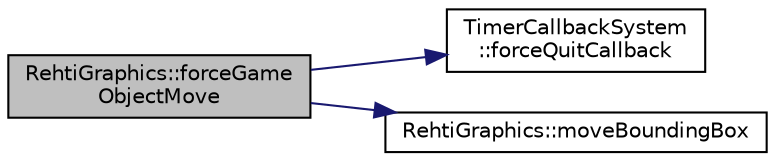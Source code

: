 digraph "RehtiGraphics::forceGameObjectMove"
{
 // LATEX_PDF_SIZE
  edge [fontname="Helvetica",fontsize="10",labelfontname="Helvetica",labelfontsize="10"];
  node [fontname="Helvetica",fontsize="10",shape=record];
  rankdir="LR";
  Node1 [label="RehtiGraphics::forceGame\lObjectMove",height=0.2,width=0.4,color="black", fillcolor="grey75", style="filled", fontcolor="black",tooltip="Forces the game object to move to the given location, quitting any remaining movement callbacks."];
  Node1 -> Node2 [color="midnightblue",fontsize="10",style="solid",fontname="Helvetica"];
  Node2 [label="TimerCallbackSystem\l::forceQuitCallback",height=0.2,width=0.4,color="black", fillcolor="white", style="filled",URL="$classTimerCallbackSystem.html#abbe5757fb1797f2e2bb229a28023201f",tooltip="Immediately forces the removal of the callback with the given id, without finishing the remaining tim..."];
  Node1 -> Node3 [color="midnightblue",fontsize="10",style="solid",fontname="Helvetica"];
  Node3 [label="RehtiGraphics::moveBoundingBox",height=0.2,width=0.4,color="black", fillcolor="white", style="filled",URL="$classRehtiGraphics.html#a1a332491febf46b86750d5d73e3e97ad",tooltip="Helper function to move a bounding box."];
}
